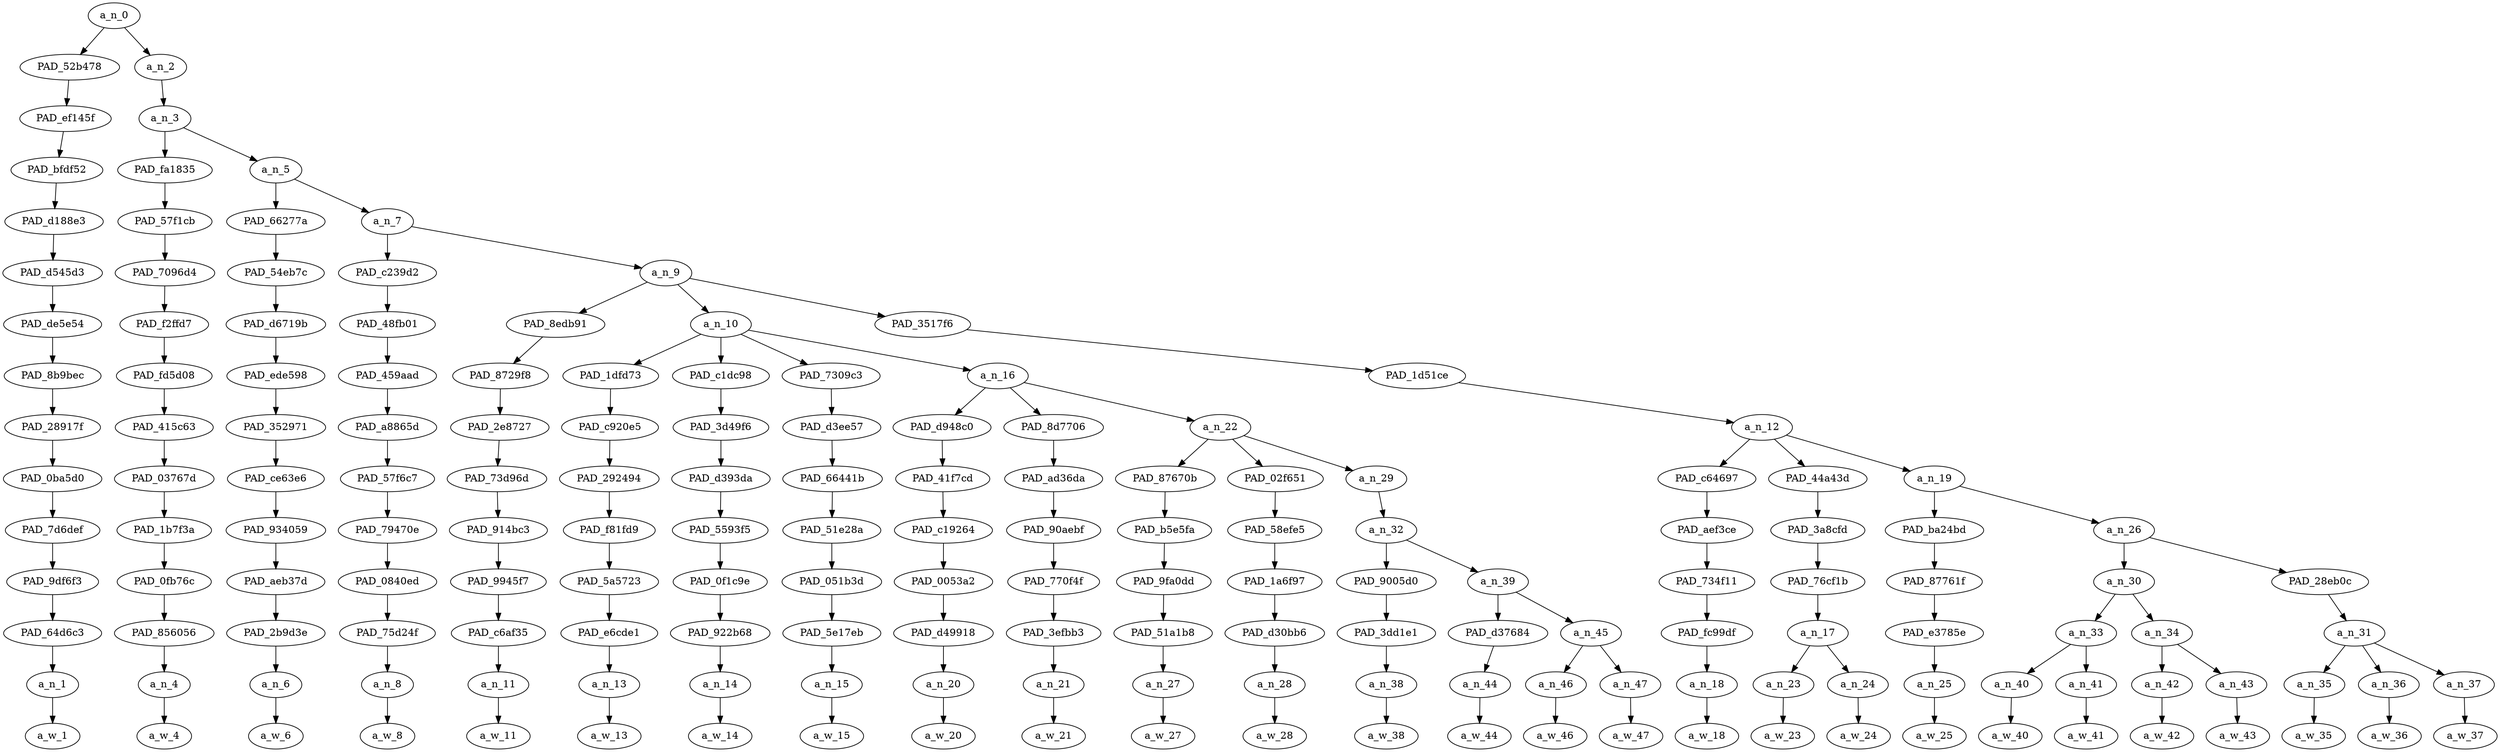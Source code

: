 strict digraph "" {
	a_n_0	[div_dir=1,
		index=0,
		level=14,
		pos="1.508318865740741,14!",
		text_span="[0, 1, 2, 3, 4, 5, 6, 7, 8, 9, 10, 11, 12, 13, 14, 15, 16, 17, 18, 19, 20, 21, 22, 23, 24, 25, 26]",
		value=1.00000000];
	PAD_52b478	[div_dir=-1,
		index=0,
		level=13,
		pos="0.0,13!",
		text_span="[0]",
		value=0.05404841];
	a_n_0 -> PAD_52b478;
	a_n_2	[div_dir=1,
		index=1,
		level=13,
		pos="3.016637731481482,13!",
		text_span="[1, 2, 3, 4, 5, 6, 7, 8, 9, 10, 11, 12, 13, 14, 15, 16, 17, 18, 19, 20, 21, 22, 23, 24, 25, 26]",
		value=0.94566493];
	a_n_0 -> a_n_2;
	PAD_ef145f	[div_dir=-1,
		index=0,
		level=12,
		pos="0.0,12!",
		text_span="[0]",
		value=0.05404841];
	PAD_52b478 -> PAD_ef145f;
	PAD_bfdf52	[div_dir=-1,
		index=0,
		level=11,
		pos="0.0,11!",
		text_span="[0]",
		value=0.05404841];
	PAD_ef145f -> PAD_bfdf52;
	PAD_d188e3	[div_dir=-1,
		index=0,
		level=10,
		pos="0.0,10!",
		text_span="[0]",
		value=0.05404841];
	PAD_bfdf52 -> PAD_d188e3;
	PAD_d545d3	[div_dir=-1,
		index=0,
		level=9,
		pos="0.0,9!",
		text_span="[0]",
		value=0.05404841];
	PAD_d188e3 -> PAD_d545d3;
	PAD_de5e54	[div_dir=-1,
		index=0,
		level=8,
		pos="0.0,8!",
		text_span="[0]",
		value=0.05404841];
	PAD_d545d3 -> PAD_de5e54;
	PAD_8b9bec	[div_dir=-1,
		index=0,
		level=7,
		pos="0.0,7!",
		text_span="[0]",
		value=0.05404841];
	PAD_de5e54 -> PAD_8b9bec;
	PAD_28917f	[div_dir=-1,
		index=0,
		level=6,
		pos="0.0,6!",
		text_span="[0]",
		value=0.05404841];
	PAD_8b9bec -> PAD_28917f;
	PAD_0ba5d0	[div_dir=-1,
		index=0,
		level=5,
		pos="0.0,5!",
		text_span="[0]",
		value=0.05404841];
	PAD_28917f -> PAD_0ba5d0;
	PAD_7d6def	[div_dir=-1,
		index=0,
		level=4,
		pos="0.0,4!",
		text_span="[0]",
		value=0.05404841];
	PAD_0ba5d0 -> PAD_7d6def;
	PAD_9df6f3	[div_dir=-1,
		index=0,
		level=3,
		pos="0.0,3!",
		text_span="[0]",
		value=0.05404841];
	PAD_7d6def -> PAD_9df6f3;
	PAD_64d6c3	[div_dir=-1,
		index=0,
		level=2,
		pos="0.0,2!",
		text_span="[0]",
		value=0.05404841];
	PAD_9df6f3 -> PAD_64d6c3;
	a_n_1	[div_dir=-1,
		index=0,
		level=1,
		pos="0.0,1!",
		text_span="[0]",
		value=0.05404841];
	PAD_64d6c3 -> a_n_1;
	a_w_1	[div_dir=0,
		index=0,
		level=0,
		pos="0,0!",
		text_span="[0]",
		value=sunday];
	a_n_1 -> a_w_1;
	a_n_3	[div_dir=1,
		index=1,
		level=12,
		pos="3.016637731481482,12!",
		text_span="[1, 2, 3, 4, 5, 6, 7, 8, 9, 10, 11, 12, 13, 14, 15, 16, 17, 18, 19, 20, 21, 22, 23, 24, 25, 26]",
		value=0.94529244];
	a_n_2 -> a_n_3;
	PAD_fa1835	[div_dir=1,
		index=1,
		level=11,
		pos="1.0,11!",
		text_span="[1]",
		value=0.02729370];
	a_n_3 -> PAD_fa1835;
	a_n_5	[div_dir=1,
		index=2,
		level=11,
		pos="5.033275462962964,11!",
		text_span="[2, 3, 4, 5, 6, 7, 8, 9, 10, 11, 12, 13, 14, 15, 16, 17, 18, 19, 20, 21, 22, 23, 24, 25, 26]",
		value=0.91762626];
	a_n_3 -> a_n_5;
	PAD_57f1cb	[div_dir=1,
		index=1,
		level=10,
		pos="1.0,10!",
		text_span="[1]",
		value=0.02729370];
	PAD_fa1835 -> PAD_57f1cb;
	PAD_7096d4	[div_dir=1,
		index=1,
		level=9,
		pos="1.0,9!",
		text_span="[1]",
		value=0.02729370];
	PAD_57f1cb -> PAD_7096d4;
	PAD_f2ffd7	[div_dir=1,
		index=1,
		level=8,
		pos="1.0,8!",
		text_span="[1]",
		value=0.02729370];
	PAD_7096d4 -> PAD_f2ffd7;
	PAD_fd5d08	[div_dir=1,
		index=1,
		level=7,
		pos="1.0,7!",
		text_span="[1]",
		value=0.02729370];
	PAD_f2ffd7 -> PAD_fd5d08;
	PAD_415c63	[div_dir=1,
		index=1,
		level=6,
		pos="1.0,6!",
		text_span="[1]",
		value=0.02729370];
	PAD_fd5d08 -> PAD_415c63;
	PAD_03767d	[div_dir=1,
		index=1,
		level=5,
		pos="1.0,5!",
		text_span="[1]",
		value=0.02729370];
	PAD_415c63 -> PAD_03767d;
	PAD_1b7f3a	[div_dir=1,
		index=1,
		level=4,
		pos="1.0,4!",
		text_span="[1]",
		value=0.02729370];
	PAD_03767d -> PAD_1b7f3a;
	PAD_0fb76c	[div_dir=1,
		index=1,
		level=3,
		pos="1.0,3!",
		text_span="[1]",
		value=0.02729370];
	PAD_1b7f3a -> PAD_0fb76c;
	PAD_856056	[div_dir=1,
		index=1,
		level=2,
		pos="1.0,2!",
		text_span="[1]",
		value=0.02729370];
	PAD_0fb76c -> PAD_856056;
	a_n_4	[div_dir=1,
		index=1,
		level=1,
		pos="1.0,1!",
		text_span="[1]",
		value=0.02729370];
	PAD_856056 -> a_n_4;
	a_w_4	[div_dir=0,
		index=1,
		level=0,
		pos="1,0!",
		text_span="[1]",
		value=it];
	a_n_4 -> a_w_4;
	PAD_66277a	[div_dir=1,
		index=2,
		level=10,
		pos="2.0,10!",
		text_span="[2]",
		value=0.02751093];
	a_n_5 -> PAD_66277a;
	a_n_7	[div_dir=1,
		index=3,
		level=10,
		pos="8.066550925925927,10!",
		text_span="[3, 4, 5, 6, 7, 8, 9, 10, 11, 12, 13, 14, 15, 16, 17, 18, 19, 20, 21, 22, 23, 24, 25, 26]",
		value=0.88975423];
	a_n_5 -> a_n_7;
	PAD_54eb7c	[div_dir=1,
		index=2,
		level=9,
		pos="2.0,9!",
		text_span="[2]",
		value=0.02751093];
	PAD_66277a -> PAD_54eb7c;
	PAD_d6719b	[div_dir=1,
		index=2,
		level=8,
		pos="2.0,8!",
		text_span="[2]",
		value=0.02751093];
	PAD_54eb7c -> PAD_d6719b;
	PAD_ede598	[div_dir=1,
		index=2,
		level=7,
		pos="2.0,7!",
		text_span="[2]",
		value=0.02751093];
	PAD_d6719b -> PAD_ede598;
	PAD_352971	[div_dir=1,
		index=2,
		level=6,
		pos="2.0,6!",
		text_span="[2]",
		value=0.02751093];
	PAD_ede598 -> PAD_352971;
	PAD_ce63e6	[div_dir=1,
		index=2,
		level=5,
		pos="2.0,5!",
		text_span="[2]",
		value=0.02751093];
	PAD_352971 -> PAD_ce63e6;
	PAD_934059	[div_dir=1,
		index=2,
		level=4,
		pos="2.0,4!",
		text_span="[2]",
		value=0.02751093];
	PAD_ce63e6 -> PAD_934059;
	PAD_aeb37d	[div_dir=1,
		index=2,
		level=3,
		pos="2.0,3!",
		text_span="[2]",
		value=0.02751093];
	PAD_934059 -> PAD_aeb37d;
	PAD_2b9d3e	[div_dir=1,
		index=2,
		level=2,
		pos="2.0,2!",
		text_span="[2]",
		value=0.02751093];
	PAD_aeb37d -> PAD_2b9d3e;
	a_n_6	[div_dir=1,
		index=2,
		level=1,
		pos="2.0,1!",
		text_span="[2]",
		value=0.02751093];
	PAD_2b9d3e -> a_n_6;
	a_w_6	[div_dir=0,
		index=2,
		level=0,
		pos="2,0!",
		text_span="[2]",
		value=was];
	a_n_6 -> a_w_6;
	PAD_c239d2	[div_dir=-1,
		index=3,
		level=9,
		pos="3.0,9!",
		text_span="[3]",
		value=0.03644585];
	a_n_7 -> PAD_c239d2;
	a_n_9	[div_dir=1,
		index=4,
		level=9,
		pos="13.133101851851853,9!",
		text_span="[4, 5, 6, 7, 8, 9, 10, 11, 12, 13, 14, 15, 16, 17, 18, 19, 20, 21, 22, 23, 24, 25, 26]",
		value=0.85295822];
	a_n_7 -> a_n_9;
	PAD_48fb01	[div_dir=-1,
		index=3,
		level=8,
		pos="3.0,8!",
		text_span="[3]",
		value=0.03644585];
	PAD_c239d2 -> PAD_48fb01;
	PAD_459aad	[div_dir=-1,
		index=3,
		level=7,
		pos="3.0,7!",
		text_span="[3]",
		value=0.03644585];
	PAD_48fb01 -> PAD_459aad;
	PAD_a8865d	[div_dir=-1,
		index=3,
		level=6,
		pos="3.0,6!",
		text_span="[3]",
		value=0.03644585];
	PAD_459aad -> PAD_a8865d;
	PAD_57f6c7	[div_dir=-1,
		index=3,
		level=5,
		pos="3.0,5!",
		text_span="[3]",
		value=0.03644585];
	PAD_a8865d -> PAD_57f6c7;
	PAD_79470e	[div_dir=-1,
		index=3,
		level=4,
		pos="3.0,4!",
		text_span="[3]",
		value=0.03644585];
	PAD_57f6c7 -> PAD_79470e;
	PAD_0840ed	[div_dir=-1,
		index=3,
		level=3,
		pos="3.0,3!",
		text_span="[3]",
		value=0.03644585];
	PAD_79470e -> PAD_0840ed;
	PAD_75d24f	[div_dir=-1,
		index=3,
		level=2,
		pos="3.0,2!",
		text_span="[3]",
		value=0.03644585];
	PAD_0840ed -> PAD_75d24f;
	a_n_8	[div_dir=-1,
		index=3,
		level=1,
		pos="3.0,1!",
		text_span="[3]",
		value=0.03644585];
	PAD_75d24f -> a_n_8;
	a_w_8	[div_dir=0,
		index=3,
		level=0,
		pos="3,0!",
		text_span="[3]",
		value=why];
	a_n_8 -> a_w_8;
	PAD_8edb91	[div_dir=1,
		index=5,
		level=8,
		pos="15.0,8!",
		text_span="[15]",
		value=0.02022815];
	a_n_9 -> PAD_8edb91;
	a_n_10	[div_dir=1,
		index=4,
		level=8,
		pos="5.857638888888889,8!",
		text_span="[4, 5, 6, 7, 8, 9, 10, 11, 12, 13, 14]",
		value=0.40045244];
	a_n_9 -> a_n_10;
	PAD_3517f6	[div_dir=1,
		index=6,
		level=8,
		pos="18.541666666666668,8!",
		text_span="[16, 17, 18, 19, 20, 21, 22, 23, 24, 25, 26]",
		value=0.43190733];
	a_n_9 -> PAD_3517f6;
	PAD_8729f8	[div_dir=1,
		index=8,
		level=7,
		pos="15.0,7!",
		text_span="[15]",
		value=0.02022815];
	PAD_8edb91 -> PAD_8729f8;
	PAD_2e8727	[div_dir=1,
		index=10,
		level=6,
		pos="15.0,6!",
		text_span="[15]",
		value=0.02022815];
	PAD_8729f8 -> PAD_2e8727;
	PAD_73d96d	[div_dir=1,
		index=12,
		level=5,
		pos="15.0,5!",
		text_span="[15]",
		value=0.02022815];
	PAD_2e8727 -> PAD_73d96d;
	PAD_914bc3	[div_dir=1,
		index=12,
		level=4,
		pos="15.0,4!",
		text_span="[15]",
		value=0.02022815];
	PAD_73d96d -> PAD_914bc3;
	PAD_9945f7	[div_dir=1,
		index=13,
		level=3,
		pos="15.0,3!",
		text_span="[15]",
		value=0.02022815];
	PAD_914bc3 -> PAD_9945f7;
	PAD_c6af35	[div_dir=1,
		index=14,
		level=2,
		pos="15.0,2!",
		text_span="[15]",
		value=0.02022815];
	PAD_9945f7 -> PAD_c6af35;
	a_n_11	[div_dir=1,
		index=15,
		level=1,
		pos="15.0,1!",
		text_span="[15]",
		value=0.02022815];
	PAD_c6af35 -> a_n_11;
	a_w_11	[div_dir=0,
		index=15,
		level=0,
		pos="15,0!",
		text_span="[15]",
		value=and];
	a_n_11 -> a_w_11;
	PAD_1dfd73	[div_dir=1,
		index=4,
		level=7,
		pos="4.0,7!",
		text_span="[4]",
		value=0.03204043];
	a_n_10 -> PAD_1dfd73;
	PAD_c1dc98	[div_dir=-1,
		index=5,
		level=7,
		pos="5.0,7!",
		text_span="[5]",
		value=0.03480396];
	a_n_10 -> PAD_c1dc98;
	PAD_7309c3	[div_dir=1,
		index=6,
		level=7,
		pos="6.0,7!",
		text_span="[6]",
		value=0.07415899];
	a_n_10 -> PAD_7309c3;
	a_n_16	[div_dir=1,
		index=7,
		level=7,
		pos="8.430555555555555,7!",
		text_span="[7, 8, 9, 10, 11, 12, 13, 14]",
		value=0.25917105];
	a_n_10 -> a_n_16;
	PAD_c920e5	[div_dir=1,
		index=4,
		level=6,
		pos="4.0,6!",
		text_span="[4]",
		value=0.03204043];
	PAD_1dfd73 -> PAD_c920e5;
	PAD_292494	[div_dir=1,
		index=4,
		level=5,
		pos="4.0,5!",
		text_span="[4]",
		value=0.03204043];
	PAD_c920e5 -> PAD_292494;
	PAD_f81fd9	[div_dir=1,
		index=4,
		level=4,
		pos="4.0,4!",
		text_span="[4]",
		value=0.03204043];
	PAD_292494 -> PAD_f81fd9;
	PAD_5a5723	[div_dir=1,
		index=4,
		level=3,
		pos="4.0,3!",
		text_span="[4]",
		value=0.03204043];
	PAD_f81fd9 -> PAD_5a5723;
	PAD_e6cde1	[div_dir=1,
		index=4,
		level=2,
		pos="4.0,2!",
		text_span="[4]",
		value=0.03204043];
	PAD_5a5723 -> PAD_e6cde1;
	a_n_13	[div_dir=1,
		index=4,
		level=1,
		pos="4.0,1!",
		text_span="[4]",
		value=0.03204043];
	PAD_e6cde1 -> a_n_13;
	a_w_13	[div_dir=0,
		index=4,
		level=0,
		pos="4,0!",
		text_span="[4]",
		value=do];
	a_n_13 -> a_w_13;
	PAD_3d49f6	[div_dir=-1,
		index=5,
		level=6,
		pos="5.0,6!",
		text_span="[5]",
		value=0.03480396];
	PAD_c1dc98 -> PAD_3d49f6;
	PAD_d393da	[div_dir=-1,
		index=5,
		level=5,
		pos="5.0,5!",
		text_span="[5]",
		value=0.03480396];
	PAD_3d49f6 -> PAD_d393da;
	PAD_5593f5	[div_dir=-1,
		index=5,
		level=4,
		pos="5.0,4!",
		text_span="[5]",
		value=0.03480396];
	PAD_d393da -> PAD_5593f5;
	PAD_0f1c9e	[div_dir=-1,
		index=5,
		level=3,
		pos="5.0,3!",
		text_span="[5]",
		value=0.03480396];
	PAD_5593f5 -> PAD_0f1c9e;
	PAD_922b68	[div_dir=-1,
		index=5,
		level=2,
		pos="5.0,2!",
		text_span="[5]",
		value=0.03480396];
	PAD_0f1c9e -> PAD_922b68;
	a_n_14	[div_dir=-1,
		index=5,
		level=1,
		pos="5.0,1!",
		text_span="[5]",
		value=0.03480396];
	PAD_922b68 -> a_n_14;
	a_w_14	[div_dir=0,
		index=5,
		level=0,
		pos="5,0!",
		text_span="[5]",
		value=not];
	a_n_14 -> a_w_14;
	PAD_d3ee57	[div_dir=1,
		index=6,
		level=6,
		pos="6.0,6!",
		text_span="[6]",
		value=0.07415899];
	PAD_7309c3 -> PAD_d3ee57;
	PAD_66441b	[div_dir=1,
		index=6,
		level=5,
		pos="6.0,5!",
		text_span="[6]",
		value=0.07415899];
	PAD_d3ee57 -> PAD_66441b;
	PAD_51e28a	[div_dir=1,
		index=6,
		level=4,
		pos="6.0,4!",
		text_span="[6]",
		value=0.07415899];
	PAD_66441b -> PAD_51e28a;
	PAD_051b3d	[div_dir=1,
		index=6,
		level=3,
		pos="6.0,3!",
		text_span="[6]",
		value=0.07415899];
	PAD_51e28a -> PAD_051b3d;
	PAD_5e17eb	[div_dir=1,
		index=6,
		level=2,
		pos="6.0,2!",
		text_span="[6]",
		value=0.07415899];
	PAD_051b3d -> PAD_5e17eb;
	a_n_15	[div_dir=1,
		index=6,
		level=1,
		pos="6.0,1!",
		text_span="[6]",
		value=0.07415899];
	PAD_5e17eb -> a_n_15;
	a_w_15	[div_dir=0,
		index=6,
		level=0,
		pos="6,0!",
		text_span="[6]",
		value=women];
	a_n_15 -> a_w_15;
	PAD_d948c0	[div_dir=1,
		index=7,
		level=6,
		pos="7.0,6!",
		text_span="[7]",
		value=0.04189124];
	a_n_16 -> PAD_d948c0;
	PAD_8d7706	[div_dir=1,
		index=8,
		level=6,
		pos="8.0,6!",
		text_span="[8]",
		value=0.03704307];
	a_n_16 -> PAD_8d7706;
	a_n_22	[div_dir=1,
		index=9,
		level=6,
		pos="10.291666666666666,6!",
		text_span="[9, 10, 11, 12, 13, 14]",
		value=0.17998792];
	a_n_16 -> a_n_22;
	PAD_41f7cd	[div_dir=1,
		index=7,
		level=5,
		pos="7.0,5!",
		text_span="[7]",
		value=0.04189124];
	PAD_d948c0 -> PAD_41f7cd;
	PAD_c19264	[div_dir=1,
		index=7,
		level=4,
		pos="7.0,4!",
		text_span="[7]",
		value=0.04189124];
	PAD_41f7cd -> PAD_c19264;
	PAD_0053a2	[div_dir=1,
		index=7,
		level=3,
		pos="7.0,3!",
		text_span="[7]",
		value=0.04189124];
	PAD_c19264 -> PAD_0053a2;
	PAD_d49918	[div_dir=1,
		index=7,
		level=2,
		pos="7.0,2!",
		text_span="[7]",
		value=0.04189124];
	PAD_0053a2 -> PAD_d49918;
	a_n_20	[div_dir=1,
		index=7,
		level=1,
		pos="7.0,1!",
		text_span="[7]",
		value=0.04189124];
	PAD_d49918 -> a_n_20;
	a_w_20	[div_dir=0,
		index=7,
		level=0,
		pos="7,0!",
		text_span="[7]",
		value=send];
	a_n_20 -> a_w_20;
	PAD_ad36da	[div_dir=1,
		index=8,
		level=5,
		pos="8.0,5!",
		text_span="[8]",
		value=0.03704307];
	PAD_8d7706 -> PAD_ad36da;
	PAD_90aebf	[div_dir=1,
		index=8,
		level=4,
		pos="8.0,4!",
		text_span="[8]",
		value=0.03704307];
	PAD_ad36da -> PAD_90aebf;
	PAD_770f4f	[div_dir=1,
		index=8,
		level=3,
		pos="8.0,3!",
		text_span="[8]",
		value=0.03704307];
	PAD_90aebf -> PAD_770f4f;
	PAD_3efbb3	[div_dir=1,
		index=8,
		level=2,
		pos="8.0,2!",
		text_span="[8]",
		value=0.03704307];
	PAD_770f4f -> PAD_3efbb3;
	a_n_21	[div_dir=1,
		index=8,
		level=1,
		pos="8.0,1!",
		text_span="[8]",
		value=0.03704307];
	PAD_3efbb3 -> a_n_21;
	a_w_21	[div_dir=0,
		index=8,
		level=0,
		pos="8,0!",
		text_span="[8]",
		value=messages];
	a_n_21 -> a_w_21;
	PAD_87670b	[div_dir=1,
		index=9,
		level=5,
		pos="9.0,5!",
		text_span="[9]",
		value=0.02168235];
	a_n_22 -> PAD_87670b;
	PAD_02f651	[div_dir=-1,
		index=10,
		level=5,
		pos="10.0,5!",
		text_span="[10]",
		value=0.03407185];
	a_n_22 -> PAD_02f651;
	a_n_29	[div_dir=1,
		index=11,
		level=5,
		pos="11.875,5!",
		text_span="[11, 12, 13, 14]",
		value=0.12404588];
	a_n_22 -> a_n_29;
	PAD_b5e5fa	[div_dir=1,
		index=9,
		level=4,
		pos="9.0,4!",
		text_span="[9]",
		value=0.02168235];
	PAD_87670b -> PAD_b5e5fa;
	PAD_9fa0dd	[div_dir=1,
		index=9,
		level=3,
		pos="9.0,3!",
		text_span="[9]",
		value=0.02168235];
	PAD_b5e5fa -> PAD_9fa0dd;
	PAD_51a1b8	[div_dir=1,
		index=9,
		level=2,
		pos="9.0,2!",
		text_span="[9]",
		value=0.02168235];
	PAD_9fa0dd -> PAD_51a1b8;
	a_n_27	[div_dir=1,
		index=9,
		level=1,
		pos="9.0,1!",
		text_span="[9]",
		value=0.02168235];
	PAD_51a1b8 -> a_n_27;
	a_w_27	[div_dir=0,
		index=9,
		level=0,
		pos="9,0!",
		text_span="[9]",
		value=so];
	a_n_27 -> a_w_27;
	PAD_58efe5	[div_dir=-1,
		index=10,
		level=4,
		pos="10.0,4!",
		text_span="[10]",
		value=0.03407185];
	PAD_02f651 -> PAD_58efe5;
	PAD_1a6f97	[div_dir=-1,
		index=10,
		level=3,
		pos="10.0,3!",
		text_span="[10]",
		value=0.03407185];
	PAD_58efe5 -> PAD_1a6f97;
	PAD_d30bb6	[div_dir=-1,
		index=10,
		level=2,
		pos="10.0,2!",
		text_span="[10]",
		value=0.03407185];
	PAD_1a6f97 -> PAD_d30bb6;
	a_n_28	[div_dir=-1,
		index=10,
		level=1,
		pos="10.0,1!",
		text_span="[10]",
		value=0.03407185];
	PAD_d30bb6 -> a_n_28;
	a_w_28	[div_dir=0,
		index=10,
		level=0,
		pos="10,0!",
		text_span="[10]",
		value=aggressive];
	a_n_28 -> a_w_28;
	a_n_32	[div_dir=1,
		index=11,
		level=4,
		pos="11.875,4!",
		text_span="[11, 12, 13, 14]",
		value=0.12383865];
	a_n_29 -> a_n_32;
	PAD_9005d0	[div_dir=1,
		index=11,
		level=3,
		pos="11.0,3!",
		text_span="[11]",
		value=0.02222946];
	a_n_32 -> PAD_9005d0;
	a_n_39	[div_dir=1,
		index=12,
		level=3,
		pos="12.75,3!",
		text_span="[12, 13, 14]",
		value=0.10140196];
	a_n_32 -> a_n_39;
	PAD_3dd1e1	[div_dir=1,
		index=11,
		level=2,
		pos="11.0,2!",
		text_span="[11]",
		value=0.02222946];
	PAD_9005d0 -> PAD_3dd1e1;
	a_n_38	[div_dir=1,
		index=11,
		level=1,
		pos="11.0,1!",
		text_span="[11]",
		value=0.02222946];
	PAD_3dd1e1 -> a_n_38;
	a_w_38	[div_dir=0,
		index=11,
		level=0,
		pos="11,0!",
		text_span="[11]",
		value=they];
	a_n_38 -> a_w_38;
	PAD_d37684	[div_dir=1,
		index=12,
		level=2,
		pos="12.0,2!",
		text_span="[12]",
		value=0.02316533];
	a_n_39 -> PAD_d37684;
	a_n_45	[div_dir=1,
		index=13,
		level=2,
		pos="13.5,2!",
		text_span="[13, 14]",
		value=0.07805941];
	a_n_39 -> a_n_45;
	a_n_44	[div_dir=1,
		index=12,
		level=1,
		pos="12.0,1!",
		text_span="[12]",
		value=0.02316533];
	PAD_d37684 -> a_n_44;
	a_w_44	[div_dir=0,
		index=12,
		level=0,
		pos="12,0!",
		text_span="[12]",
		value=are];
	a_n_44 -> a_w_44;
	a_n_46	[div_dir=1,
		index=13,
		level=1,
		pos="13.0,1!",
		text_span="[13]",
		value=0.04925261];
	a_n_45 -> a_n_46;
	a_n_47	[div_dir=1,
		index=14,
		level=1,
		pos="14.0,1!",
		text_span="[14]",
		value=0.02867248];
	a_n_45 -> a_n_47;
	a_w_46	[div_dir=0,
		index=13,
		level=0,
		pos="13,0!",
		text_span="[13]",
		value=borderline];
	a_n_46 -> a_w_46;
	a_w_47	[div_dir=0,
		index=14,
		level=0,
		pos="14,0!",
		text_span="[14]",
		value=harassment];
	a_n_47 -> a_w_47;
	PAD_1d51ce	[div_dir=1,
		index=9,
		level=7,
		pos="18.541666666666668,7!",
		text_span="[16, 17, 18, 19, 20, 21, 22, 23, 24, 25, 26]",
		value=0.43190733];
	PAD_3517f6 -> PAD_1d51ce;
	a_n_12	[div_dir=1,
		index=11,
		level=6,
		pos="18.541666666666668,6!",
		text_span="[16, 17, 18, 19, 20, 21, 22, 23, 24, 25, 26]",
		value=0.43190733];
	PAD_1d51ce -> a_n_12;
	PAD_c64697	[div_dir=-1,
		index=14,
		level=5,
		pos="18.0,5!",
		text_span="[18]",
		value=0.01847096];
	a_n_12 -> PAD_c64697;
	PAD_44a43d	[div_dir=1,
		index=13,
		level=5,
		pos="16.5,5!",
		text_span="[16, 17]",
		value=0.05089455];
	a_n_12 -> PAD_44a43d;
	a_n_19	[div_dir=1,
		index=15,
		level=5,
		pos="21.125,5!",
		text_span="[19, 20, 21, 22, 23, 24, 25, 26]",
		value=0.36230094];
	a_n_12 -> a_n_19;
	PAD_aef3ce	[div_dir=-1,
		index=14,
		level=4,
		pos="18.0,4!",
		text_span="[18]",
		value=0.01847096];
	PAD_c64697 -> PAD_aef3ce;
	PAD_734f11	[div_dir=-1,
		index=15,
		level=3,
		pos="18.0,3!",
		text_span="[18]",
		value=0.01847096];
	PAD_aef3ce -> PAD_734f11;
	PAD_fc99df	[div_dir=-1,
		index=16,
		level=2,
		pos="18.0,2!",
		text_span="[18]",
		value=0.01847096];
	PAD_734f11 -> PAD_fc99df;
	a_n_18	[div_dir=-1,
		index=18,
		level=1,
		pos="18.0,1!",
		text_span="[18]",
		value=0.01847096];
	PAD_fc99df -> a_n_18;
	a_w_18	[div_dir=0,
		index=18,
		level=0,
		pos="18,0!",
		text_span="[18]",
		value=it1];
	a_n_18 -> a_w_18;
	PAD_3a8cfd	[div_dir=1,
		index=13,
		level=4,
		pos="16.5,4!",
		text_span="[16, 17]",
		value=0.05089455];
	PAD_44a43d -> PAD_3a8cfd;
	PAD_76cf1b	[div_dir=1,
		index=14,
		level=3,
		pos="16.5,3!",
		text_span="[16, 17]",
		value=0.05089455];
	PAD_3a8cfd -> PAD_76cf1b;
	a_n_17	[div_dir=1,
		index=15,
		level=2,
		pos="16.5,2!",
		text_span="[16, 17]",
		value=0.05089455];
	PAD_76cf1b -> a_n_17;
	a_n_23	[div_dir=1,
		index=16,
		level=1,
		pos="16.0,1!",
		text_span="[16]",
		value=0.02425744];
	a_n_17 -> a_n_23;
	a_n_24	[div_dir=1,
		index=17,
		level=1,
		pos="17.0,1!",
		text_span="[17]",
		value=0.02639674];
	a_n_17 -> a_n_24;
	a_w_23	[div_dir=0,
		index=16,
		level=0,
		pos="16,0!",
		text_span="[16]",
		value=last];
	a_n_23 -> a_w_23;
	a_w_24	[div_dir=0,
		index=17,
		level=0,
		pos="17,0!",
		text_span="[17]",
		value=night];
	a_n_24 -> a_w_24;
	PAD_ba24bd	[div_dir=1,
		index=15,
		level=4,
		pos="19.0,4!",
		text_span="[19]",
		value=0.02238531];
	a_n_19 -> PAD_ba24bd;
	a_n_26	[div_dir=1,
		index=16,
		level=4,
		pos="23.25,4!",
		text_span="[20, 21, 22, 23, 24, 25, 26]",
		value=0.33974893];
	a_n_19 -> a_n_26;
	PAD_87761f	[div_dir=1,
		index=16,
		level=3,
		pos="19.0,3!",
		text_span="[19]",
		value=0.02238531];
	PAD_ba24bd -> PAD_87761f;
	PAD_e3785e	[div_dir=1,
		index=17,
		level=2,
		pos="19.0,2!",
		text_span="[19]",
		value=0.02238531];
	PAD_87761f -> PAD_e3785e;
	a_n_25	[div_dir=1,
		index=19,
		level=1,
		pos="19.0,1!",
		text_span="[19]",
		value=0.02238531];
	PAD_e3785e -> a_n_25;
	a_w_25	[div_dir=0,
		index=19,
		level=0,
		pos="19,0!",
		text_span="[19]",
		value=was1];
	a_n_25 -> a_w_25;
	a_n_30	[div_dir=-1,
		index=17,
		level=3,
		pos="21.5,3!",
		text_span="[20, 21, 22, 23]",
		value=0.18021142];
	a_n_26 -> a_n_30;
	PAD_28eb0c	[div_dir=1,
		index=18,
		level=3,
		pos="25.0,3!",
		text_span="[24, 25, 26]",
		value=0.15937018];
	a_n_26 -> PAD_28eb0c;
	a_n_33	[div_dir=1,
		index=18,
		level=2,
		pos="20.5,2!",
		text_span="[20, 21]",
		value=0.04957602];
	a_n_30 -> a_n_33;
	a_n_34	[div_dir=-1,
		index=19,
		level=2,
		pos="22.5,2!",
		text_span="[22, 23]",
		value=0.13045127];
	a_n_30 -> a_n_34;
	a_n_40	[div_dir=1,
		index=20,
		level=1,
		pos="20.0,1!",
		text_span="[20]",
		value=0.02324668];
	a_n_33 -> a_n_40;
	a_n_41	[div_dir=1,
		index=21,
		level=1,
		pos="21.0,1!",
		text_span="[21]",
		value=0.02606941];
	a_n_33 -> a_n_41;
	a_w_40	[div_dir=0,
		index=20,
		level=0,
		pos="20,0!",
		text_span="[20]",
		value=what];
	a_n_40 -> a_w_40;
	a_w_41	[div_dir=0,
		index=21,
		level=0,
		pos="21,0!",
		text_span="[21]",
		value=kind];
	a_n_41 -> a_w_41;
	a_n_42	[div_dir=1,
		index=22,
		level=1,
		pos="22.0,1!",
		text_span="[22]",
		value=0.03114958];
	a_n_34 -> a_n_42;
	a_n_43	[div_dir=-1,
		index=23,
		level=1,
		pos="23.0,1!",
		text_span="[23]",
		value=0.09875377];
	a_n_34 -> a_n_43;
	a_w_42	[div_dir=0,
		index=22,
		level=0,
		pos="22,0!",
		text_span="[22]",
		value=of];
	a_n_42 -> a_w_42;
	a_w_43	[div_dir=0,
		index=23,
		level=0,
		pos="23,0!",
		text_span="[23]",
		value=porn];
	a_n_43 -> a_w_43;
	a_n_31	[div_dir=1,
		index=20,
		level=2,
		pos="25.0,2!",
		text_span="[24, 25, 26]",
		value=0.15937018];
	PAD_28eb0c -> a_n_31;
	a_n_35	[div_dir=1,
		index=24,
		level=1,
		pos="24.0,1!",
		text_span="[24]",
		value=0.05173708];
	a_n_31 -> a_n_35;
	a_n_36	[div_dir=1,
		index=25,
		level=1,
		pos="25.0,1!",
		text_span="[25]",
		value=0.06487506];
	a_n_31 -> a_n_36;
	a_n_37	[div_dir=1,
		index=26,
		level=1,
		pos="26.0,1!",
		text_span="[26]",
		value=0.04229088];
	a_n_31 -> a_n_37;
	a_w_35	[div_dir=0,
		index=24,
		level=0,
		pos="24,0!",
		text_span="[24]",
		value=do1];
	a_n_35 -> a_w_35;
	a_w_36	[div_dir=0,
		index=25,
		level=0,
		pos="25,0!",
		text_span="[25]",
		value=women1];
	a_n_36 -> a_w_36;
	a_w_37	[div_dir=0,
		index=26,
		level=0,
		pos="26,0!",
		text_span="[26]",
		value=watch];
	a_n_37 -> a_w_37;
}
